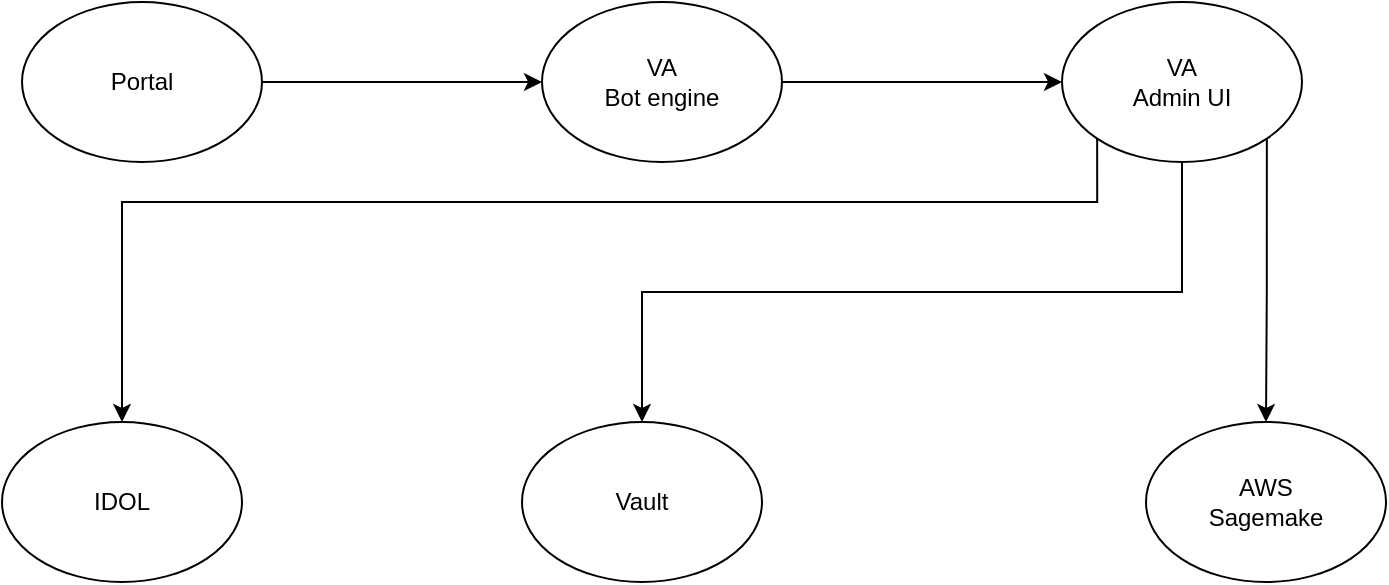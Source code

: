 <mxfile version="21.2.9" type="github">
  <diagram name="Page-1" id="w_sK5BOsKpVJc6yAs99b">
    <mxGraphModel dx="2074" dy="1166" grid="1" gridSize="10" guides="1" tooltips="1" connect="1" arrows="1" fold="1" page="1" pageScale="1" pageWidth="850" pageHeight="1100" math="0" shadow="0">
      <root>
        <mxCell id="0" />
        <mxCell id="1" parent="0" />
        <mxCell id="srMbYsyrMNE7FpBEqHGH-74" style="edgeStyle=orthogonalEdgeStyle;rounded=0;orthogonalLoop=1;jettySize=auto;html=1;exitX=1;exitY=0.5;exitDx=0;exitDy=0;" edge="1" parent="1" source="srMbYsyrMNE7FpBEqHGH-67" target="srMbYsyrMNE7FpBEqHGH-68">
          <mxGeometry relative="1" as="geometry" />
        </mxCell>
        <mxCell id="srMbYsyrMNE7FpBEqHGH-67" value="Portal" style="ellipse;whiteSpace=wrap;html=1;" vertex="1" parent="1">
          <mxGeometry x="110" y="110" width="120" height="80" as="geometry" />
        </mxCell>
        <mxCell id="srMbYsyrMNE7FpBEqHGH-75" style="edgeStyle=orthogonalEdgeStyle;rounded=0;orthogonalLoop=1;jettySize=auto;html=1;exitX=1;exitY=0.5;exitDx=0;exitDy=0;" edge="1" parent="1" source="srMbYsyrMNE7FpBEqHGH-68" target="srMbYsyrMNE7FpBEqHGH-71">
          <mxGeometry relative="1" as="geometry" />
        </mxCell>
        <mxCell id="srMbYsyrMNE7FpBEqHGH-68" value="VA&lt;br&gt;Bot engine" style="ellipse;whiteSpace=wrap;html=1;" vertex="1" parent="1">
          <mxGeometry x="370" y="110" width="120" height="80" as="geometry" />
        </mxCell>
        <mxCell id="srMbYsyrMNE7FpBEqHGH-69" value="IDOL" style="ellipse;whiteSpace=wrap;html=1;" vertex="1" parent="1">
          <mxGeometry x="100" y="320" width="120" height="80" as="geometry" />
        </mxCell>
        <mxCell id="srMbYsyrMNE7FpBEqHGH-70" value="Vault" style="ellipse;whiteSpace=wrap;html=1;" vertex="1" parent="1">
          <mxGeometry x="360" y="320" width="120" height="80" as="geometry" />
        </mxCell>
        <mxCell id="srMbYsyrMNE7FpBEqHGH-76" style="edgeStyle=orthogonalEdgeStyle;rounded=0;orthogonalLoop=1;jettySize=auto;html=1;exitX=0;exitY=1;exitDx=0;exitDy=0;entryX=0.5;entryY=0;entryDx=0;entryDy=0;" edge="1" parent="1" source="srMbYsyrMNE7FpBEqHGH-71" target="srMbYsyrMNE7FpBEqHGH-69">
          <mxGeometry relative="1" as="geometry">
            <Array as="points">
              <mxPoint x="648" y="210" />
              <mxPoint x="160" y="210" />
            </Array>
          </mxGeometry>
        </mxCell>
        <mxCell id="srMbYsyrMNE7FpBEqHGH-78" style="edgeStyle=orthogonalEdgeStyle;rounded=0;orthogonalLoop=1;jettySize=auto;html=1;exitX=0.5;exitY=1;exitDx=0;exitDy=0;entryX=0.5;entryY=0;entryDx=0;entryDy=0;" edge="1" parent="1" source="srMbYsyrMNE7FpBEqHGH-71" target="srMbYsyrMNE7FpBEqHGH-70">
          <mxGeometry relative="1" as="geometry" />
        </mxCell>
        <mxCell id="srMbYsyrMNE7FpBEqHGH-79" style="edgeStyle=orthogonalEdgeStyle;rounded=0;orthogonalLoop=1;jettySize=auto;html=1;exitX=1;exitY=1;exitDx=0;exitDy=0;entryX=0.5;entryY=0;entryDx=0;entryDy=0;" edge="1" parent="1" source="srMbYsyrMNE7FpBEqHGH-71" target="srMbYsyrMNE7FpBEqHGH-72">
          <mxGeometry relative="1" as="geometry" />
        </mxCell>
        <mxCell id="srMbYsyrMNE7FpBEqHGH-71" value="VA&lt;br&gt;Admin UI" style="ellipse;whiteSpace=wrap;html=1;" vertex="1" parent="1">
          <mxGeometry x="630" y="110" width="120" height="80" as="geometry" />
        </mxCell>
        <mxCell id="srMbYsyrMNE7FpBEqHGH-72" value="AWS&lt;br&gt;Sagemake" style="ellipse;whiteSpace=wrap;html=1;" vertex="1" parent="1">
          <mxGeometry x="672" y="320" width="120" height="80" as="geometry" />
        </mxCell>
      </root>
    </mxGraphModel>
  </diagram>
</mxfile>
